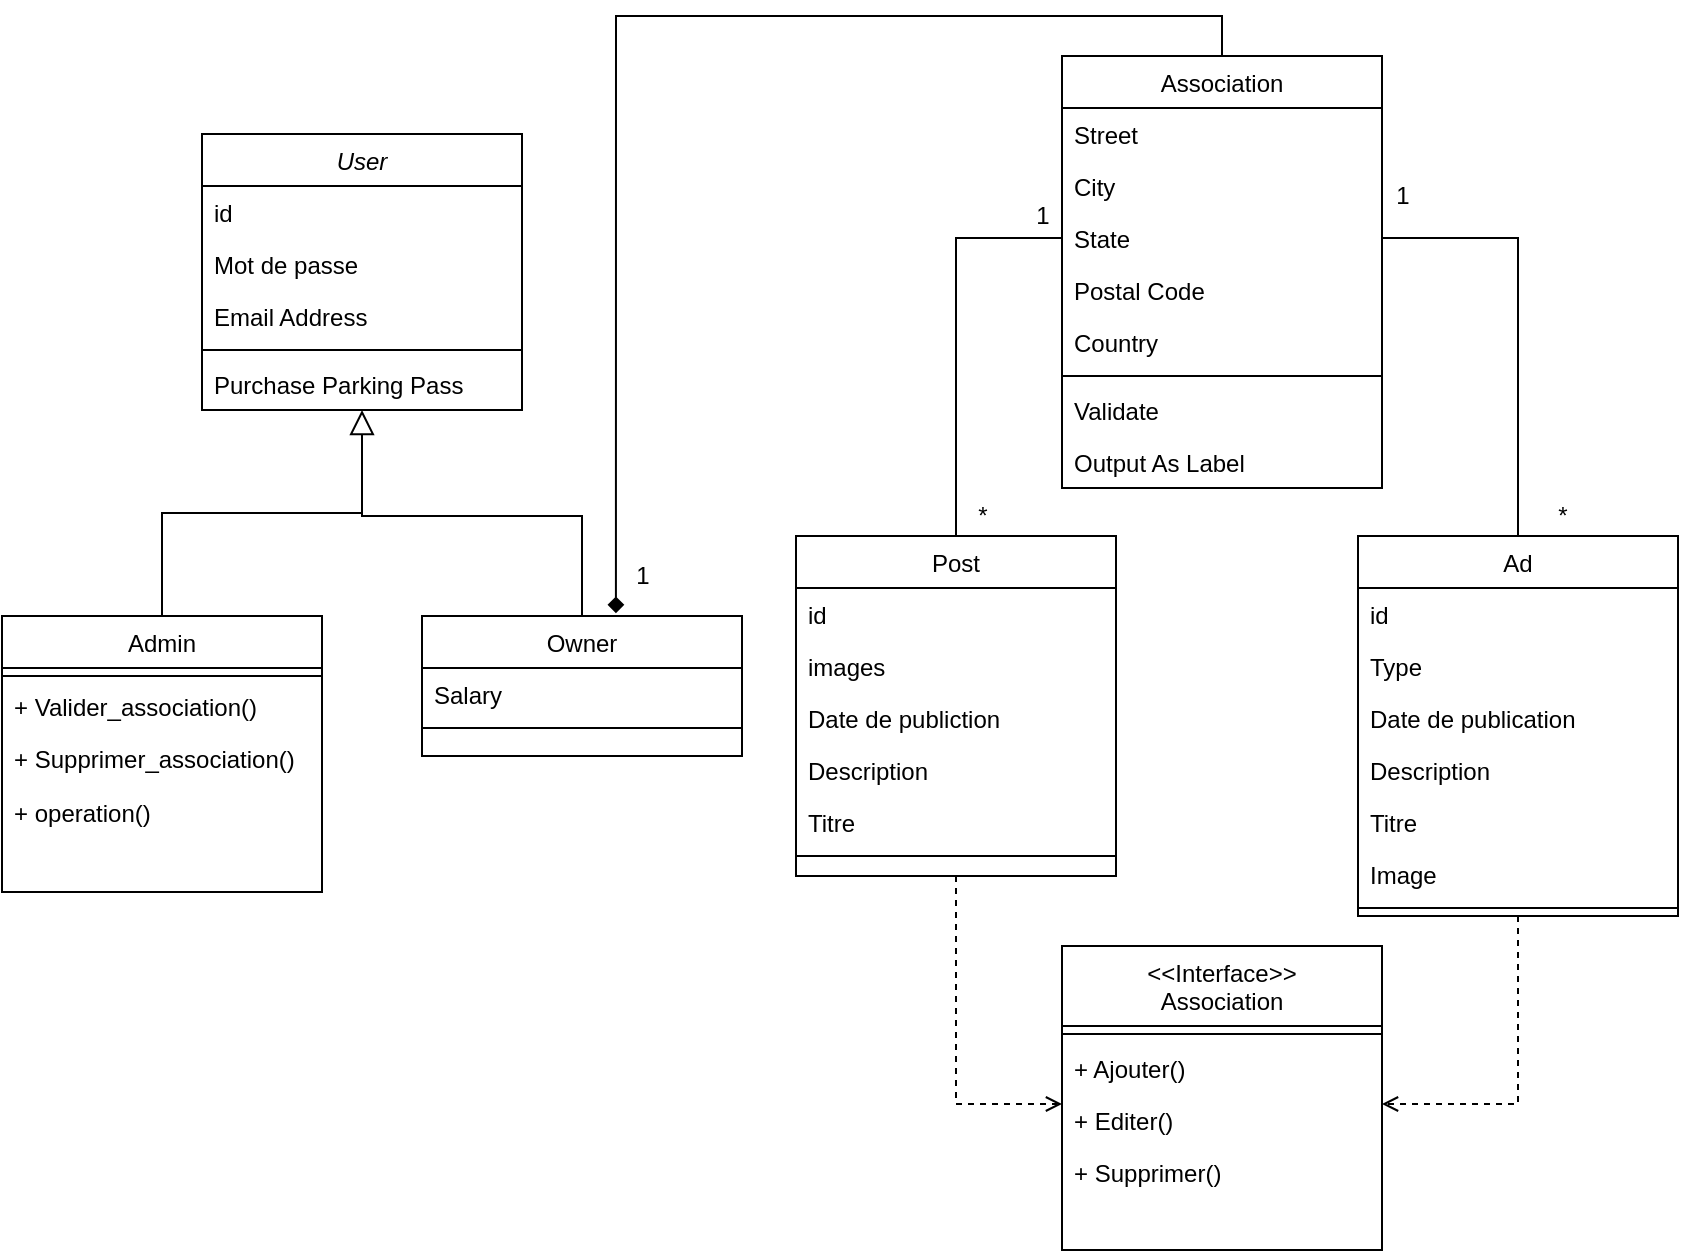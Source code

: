 <mxfile version="19.0.3" type="github">
  <diagram id="C5RBs43oDa-KdzZeNtuy" name="Page-1">
    <mxGraphModel dx="978" dy="626" grid="1" gridSize="10" guides="1" tooltips="1" connect="1" arrows="1" fold="1" page="1" pageScale="1" pageWidth="827" pageHeight="1169" math="0" shadow="0">
      <root>
        <mxCell id="WIyWlLk6GJQsqaUBKTNV-0" />
        <mxCell id="WIyWlLk6GJQsqaUBKTNV-1" parent="WIyWlLk6GJQsqaUBKTNV-0" />
        <mxCell id="zkfFHV4jXpPFQw0GAbJ--6" value="Admin" style="swimlane;fontStyle=0;align=center;verticalAlign=top;childLayout=stackLayout;horizontal=1;startSize=26;horizontalStack=0;resizeParent=1;resizeLast=0;collapsible=1;marginBottom=0;rounded=0;shadow=0;strokeWidth=1;" parent="WIyWlLk6GJQsqaUBKTNV-1" vertex="1">
          <mxGeometry x="120" y="360" width="160" height="138" as="geometry">
            <mxRectangle x="130" y="380" width="160" height="26" as="alternateBounds" />
          </mxGeometry>
        </mxCell>
        <mxCell id="zkfFHV4jXpPFQw0GAbJ--9" value="" style="line;html=1;strokeWidth=1;align=left;verticalAlign=middle;spacingTop=-1;spacingLeft=3;spacingRight=3;rotatable=0;labelPosition=right;points=[];portConstraint=eastwest;" parent="zkfFHV4jXpPFQw0GAbJ--6" vertex="1">
          <mxGeometry y="26" width="160" height="8" as="geometry" />
        </mxCell>
        <mxCell id="KEjHeYTwMcfogDf16ijO-74" style="edgeStyle=orthogonalEdgeStyle;rounded=0;orthogonalLoop=1;jettySize=auto;html=1;startArrow=none;startFill=0;endArrow=none;endFill=0;" edge="1" parent="WIyWlLk6GJQsqaUBKTNV-1" source="zkfFHV4jXpPFQw0GAbJ--13">
          <mxGeometry relative="1" as="geometry">
            <mxPoint x="300" y="270" as="targetPoint" />
            <Array as="points">
              <mxPoint x="410" y="310" />
              <mxPoint x="300" y="310" />
            </Array>
          </mxGeometry>
        </mxCell>
        <mxCell id="zkfFHV4jXpPFQw0GAbJ--13" value="Owner" style="swimlane;fontStyle=0;align=center;verticalAlign=top;childLayout=stackLayout;horizontal=1;startSize=26;horizontalStack=0;resizeParent=1;resizeLast=0;collapsible=1;marginBottom=0;rounded=0;shadow=0;strokeWidth=1;" parent="WIyWlLk6GJQsqaUBKTNV-1" vertex="1">
          <mxGeometry x="330" y="360" width="160" height="70" as="geometry">
            <mxRectangle x="340" y="380" width="170" height="26" as="alternateBounds" />
          </mxGeometry>
        </mxCell>
        <mxCell id="zkfFHV4jXpPFQw0GAbJ--14" value="Salary" style="text;align=left;verticalAlign=top;spacingLeft=4;spacingRight=4;overflow=hidden;rotatable=0;points=[[0,0.5],[1,0.5]];portConstraint=eastwest;" parent="zkfFHV4jXpPFQw0GAbJ--13" vertex="1">
          <mxGeometry y="26" width="160" height="26" as="geometry" />
        </mxCell>
        <mxCell id="zkfFHV4jXpPFQw0GAbJ--15" value="" style="line;html=1;strokeWidth=1;align=left;verticalAlign=middle;spacingTop=-1;spacingLeft=3;spacingRight=3;rotatable=0;labelPosition=right;points=[];portConstraint=eastwest;" parent="zkfFHV4jXpPFQw0GAbJ--13" vertex="1">
          <mxGeometry y="52" width="160" height="8" as="geometry" />
        </mxCell>
        <mxCell id="KEjHeYTwMcfogDf16ijO-29" value="User" style="swimlane;fontStyle=2;align=center;verticalAlign=top;childLayout=stackLayout;horizontal=1;startSize=26;horizontalStack=0;resizeParent=1;resizeLast=0;collapsible=1;marginBottom=0;rounded=0;shadow=0;strokeWidth=1;" vertex="1" parent="WIyWlLk6GJQsqaUBKTNV-1">
          <mxGeometry x="220" y="119" width="160" height="138" as="geometry">
            <mxRectangle x="230" y="140" width="160" height="26" as="alternateBounds" />
          </mxGeometry>
        </mxCell>
        <mxCell id="KEjHeYTwMcfogDf16ijO-30" value="id" style="text;align=left;verticalAlign=top;spacingLeft=4;spacingRight=4;overflow=hidden;rotatable=0;points=[[0,0.5],[1,0.5]];portConstraint=eastwest;" vertex="1" parent="KEjHeYTwMcfogDf16ijO-29">
          <mxGeometry y="26" width="160" height="26" as="geometry" />
        </mxCell>
        <mxCell id="KEjHeYTwMcfogDf16ijO-31" value="Mot de passe" style="text;align=left;verticalAlign=top;spacingLeft=4;spacingRight=4;overflow=hidden;rotatable=0;points=[[0,0.5],[1,0.5]];portConstraint=eastwest;rounded=0;shadow=0;html=0;" vertex="1" parent="KEjHeYTwMcfogDf16ijO-29">
          <mxGeometry y="52" width="160" height="26" as="geometry" />
        </mxCell>
        <mxCell id="KEjHeYTwMcfogDf16ijO-32" value="Email Address" style="text;align=left;verticalAlign=top;spacingLeft=4;spacingRight=4;overflow=hidden;rotatable=0;points=[[0,0.5],[1,0.5]];portConstraint=eastwest;rounded=0;shadow=0;html=0;" vertex="1" parent="KEjHeYTwMcfogDf16ijO-29">
          <mxGeometry y="78" width="160" height="26" as="geometry" />
        </mxCell>
        <mxCell id="KEjHeYTwMcfogDf16ijO-33" value="" style="line;html=1;strokeWidth=1;align=left;verticalAlign=middle;spacingTop=-1;spacingLeft=3;spacingRight=3;rotatable=0;labelPosition=right;points=[];portConstraint=eastwest;" vertex="1" parent="KEjHeYTwMcfogDf16ijO-29">
          <mxGeometry y="104" width="160" height="8" as="geometry" />
        </mxCell>
        <mxCell id="KEjHeYTwMcfogDf16ijO-34" value="Purchase Parking Pass" style="text;align=left;verticalAlign=top;spacingLeft=4;spacingRight=4;overflow=hidden;rotatable=0;points=[[0,0.5],[1,0.5]];portConstraint=eastwest;" vertex="1" parent="KEjHeYTwMcfogDf16ijO-29">
          <mxGeometry y="112" width="160" height="26" as="geometry" />
        </mxCell>
        <mxCell id="KEjHeYTwMcfogDf16ijO-35" value="Admin" style="swimlane;fontStyle=0;align=center;verticalAlign=top;childLayout=stackLayout;horizontal=1;startSize=26;horizontalStack=0;resizeParent=1;resizeLast=0;collapsible=1;marginBottom=0;rounded=0;shadow=0;strokeWidth=1;" vertex="1" parent="WIyWlLk6GJQsqaUBKTNV-1">
          <mxGeometry x="120" y="360" width="160" height="138" as="geometry">
            <mxRectangle x="130" y="380" width="160" height="26" as="alternateBounds" />
          </mxGeometry>
        </mxCell>
        <mxCell id="KEjHeYTwMcfogDf16ijO-41" value="" style="endArrow=block;endSize=10;endFill=0;shadow=0;strokeWidth=1;rounded=0;edgeStyle=elbowEdgeStyle;elbow=vertical;" edge="1" parent="WIyWlLk6GJQsqaUBKTNV-1" source="KEjHeYTwMcfogDf16ijO-35" target="KEjHeYTwMcfogDf16ijO-29">
          <mxGeometry width="160" relative="1" as="geometry">
            <mxPoint x="200" y="203" as="sourcePoint" />
            <mxPoint x="200" y="203" as="targetPoint" />
          </mxGeometry>
        </mxCell>
        <mxCell id="KEjHeYTwMcfogDf16ijO-77" style="edgeStyle=orthogonalEdgeStyle;rounded=0;orthogonalLoop=1;jettySize=auto;html=1;entryX=0.606;entryY=-0.02;entryDx=0;entryDy=0;entryPerimeter=0;startArrow=none;startFill=0;endArrow=diamond;endFill=1;exitX=0.5;exitY=0;exitDx=0;exitDy=0;" edge="1" parent="WIyWlLk6GJQsqaUBKTNV-1" source="KEjHeYTwMcfogDf16ijO-42" target="zkfFHV4jXpPFQw0GAbJ--13">
          <mxGeometry relative="1" as="geometry" />
        </mxCell>
        <mxCell id="KEjHeYTwMcfogDf16ijO-42" value="Association" style="swimlane;fontStyle=0;align=center;verticalAlign=top;childLayout=stackLayout;horizontal=1;startSize=26;horizontalStack=0;resizeParent=1;resizeLast=0;collapsible=1;marginBottom=0;rounded=0;shadow=0;strokeWidth=1;" vertex="1" parent="WIyWlLk6GJQsqaUBKTNV-1">
          <mxGeometry x="650" y="80" width="160" height="216" as="geometry">
            <mxRectangle x="550" y="140" width="160" height="26" as="alternateBounds" />
          </mxGeometry>
        </mxCell>
        <mxCell id="KEjHeYTwMcfogDf16ijO-43" value="Street" style="text;align=left;verticalAlign=top;spacingLeft=4;spacingRight=4;overflow=hidden;rotatable=0;points=[[0,0.5],[1,0.5]];portConstraint=eastwest;" vertex="1" parent="KEjHeYTwMcfogDf16ijO-42">
          <mxGeometry y="26" width="160" height="26" as="geometry" />
        </mxCell>
        <mxCell id="KEjHeYTwMcfogDf16ijO-44" value="City" style="text;align=left;verticalAlign=top;spacingLeft=4;spacingRight=4;overflow=hidden;rotatable=0;points=[[0,0.5],[1,0.5]];portConstraint=eastwest;rounded=0;shadow=0;html=0;" vertex="1" parent="KEjHeYTwMcfogDf16ijO-42">
          <mxGeometry y="52" width="160" height="26" as="geometry" />
        </mxCell>
        <mxCell id="KEjHeYTwMcfogDf16ijO-45" value="State" style="text;align=left;verticalAlign=top;spacingLeft=4;spacingRight=4;overflow=hidden;rotatable=0;points=[[0,0.5],[1,0.5]];portConstraint=eastwest;rounded=0;shadow=0;html=0;" vertex="1" parent="KEjHeYTwMcfogDf16ijO-42">
          <mxGeometry y="78" width="160" height="26" as="geometry" />
        </mxCell>
        <mxCell id="KEjHeYTwMcfogDf16ijO-46" value="Postal Code" style="text;align=left;verticalAlign=top;spacingLeft=4;spacingRight=4;overflow=hidden;rotatable=0;points=[[0,0.5],[1,0.5]];portConstraint=eastwest;rounded=0;shadow=0;html=0;" vertex="1" parent="KEjHeYTwMcfogDf16ijO-42">
          <mxGeometry y="104" width="160" height="26" as="geometry" />
        </mxCell>
        <mxCell id="KEjHeYTwMcfogDf16ijO-47" value="Country" style="text;align=left;verticalAlign=top;spacingLeft=4;spacingRight=4;overflow=hidden;rotatable=0;points=[[0,0.5],[1,0.5]];portConstraint=eastwest;rounded=0;shadow=0;html=0;" vertex="1" parent="KEjHeYTwMcfogDf16ijO-42">
          <mxGeometry y="130" width="160" height="26" as="geometry" />
        </mxCell>
        <mxCell id="KEjHeYTwMcfogDf16ijO-48" value="" style="line;html=1;strokeWidth=1;align=left;verticalAlign=middle;spacingTop=-1;spacingLeft=3;spacingRight=3;rotatable=0;labelPosition=right;points=[];portConstraint=eastwest;" vertex="1" parent="KEjHeYTwMcfogDf16ijO-42">
          <mxGeometry y="156" width="160" height="8" as="geometry" />
        </mxCell>
        <mxCell id="KEjHeYTwMcfogDf16ijO-49" value="Validate" style="text;align=left;verticalAlign=top;spacingLeft=4;spacingRight=4;overflow=hidden;rotatable=0;points=[[0,0.5],[1,0.5]];portConstraint=eastwest;" vertex="1" parent="KEjHeYTwMcfogDf16ijO-42">
          <mxGeometry y="164" width="160" height="26" as="geometry" />
        </mxCell>
        <mxCell id="KEjHeYTwMcfogDf16ijO-50" value="Output As Label" style="text;align=left;verticalAlign=top;spacingLeft=4;spacingRight=4;overflow=hidden;rotatable=0;points=[[0,0.5],[1,0.5]];portConstraint=eastwest;" vertex="1" parent="KEjHeYTwMcfogDf16ijO-42">
          <mxGeometry y="190" width="160" height="26" as="geometry" />
        </mxCell>
        <mxCell id="KEjHeYTwMcfogDf16ijO-51" value="1" style="text;html=1;align=center;verticalAlign=middle;resizable=0;points=[];autosize=1;strokeColor=none;fillColor=none;" vertex="1" parent="WIyWlLk6GJQsqaUBKTNV-1">
          <mxGeometry x="430" y="330" width="20" height="20" as="geometry" />
        </mxCell>
        <mxCell id="KEjHeYTwMcfogDf16ijO-52" style="edgeStyle=orthogonalEdgeStyle;rounded=0;orthogonalLoop=1;jettySize=auto;html=1;entryX=0;entryY=0.5;entryDx=0;entryDy=0;dashed=1;startArrow=none;startFill=0;endArrow=open;endFill=0;" edge="1" parent="WIyWlLk6GJQsqaUBKTNV-1" source="KEjHeYTwMcfogDf16ijO-54">
          <mxGeometry relative="1" as="geometry">
            <mxPoint x="650" y="604" as="targetPoint" />
            <Array as="points">
              <mxPoint x="597" y="604" />
            </Array>
          </mxGeometry>
        </mxCell>
        <mxCell id="KEjHeYTwMcfogDf16ijO-53" style="edgeStyle=orthogonalEdgeStyle;rounded=0;orthogonalLoop=1;jettySize=auto;html=1;entryX=0;entryY=0.5;entryDx=0;entryDy=0;startArrow=none;startFill=0;endArrow=none;endFill=0;" edge="1" parent="WIyWlLk6GJQsqaUBKTNV-1" source="KEjHeYTwMcfogDf16ijO-54" target="KEjHeYTwMcfogDf16ijO-45">
          <mxGeometry relative="1" as="geometry" />
        </mxCell>
        <mxCell id="KEjHeYTwMcfogDf16ijO-54" value="Post" style="swimlane;fontStyle=0;align=center;verticalAlign=top;childLayout=stackLayout;horizontal=1;startSize=26;horizontalStack=0;resizeParent=1;resizeLast=0;collapsible=1;marginBottom=0;rounded=0;shadow=0;strokeWidth=1;" vertex="1" parent="WIyWlLk6GJQsqaUBKTNV-1">
          <mxGeometry x="517" y="320" width="160" height="170" as="geometry">
            <mxRectangle x="130" y="380" width="160" height="26" as="alternateBounds" />
          </mxGeometry>
        </mxCell>
        <mxCell id="KEjHeYTwMcfogDf16ijO-55" value="id" style="text;align=left;verticalAlign=top;spacingLeft=4;spacingRight=4;overflow=hidden;rotatable=0;points=[[0,0.5],[1,0.5]];portConstraint=eastwest;" vertex="1" parent="KEjHeYTwMcfogDf16ijO-54">
          <mxGeometry y="26" width="160" height="26" as="geometry" />
        </mxCell>
        <mxCell id="KEjHeYTwMcfogDf16ijO-56" value="images" style="text;align=left;verticalAlign=top;spacingLeft=4;spacingRight=4;overflow=hidden;rotatable=0;points=[[0,0.5],[1,0.5]];portConstraint=eastwest;rounded=0;shadow=0;html=0;" vertex="1" parent="KEjHeYTwMcfogDf16ijO-54">
          <mxGeometry y="52" width="160" height="26" as="geometry" />
        </mxCell>
        <mxCell id="KEjHeYTwMcfogDf16ijO-85" value="Date de publiction" style="text;align=left;verticalAlign=top;spacingLeft=4;spacingRight=4;overflow=hidden;rotatable=0;points=[[0,0.5],[1,0.5]];portConstraint=eastwest;rounded=0;shadow=0;html=0;" vertex="1" parent="KEjHeYTwMcfogDf16ijO-54">
          <mxGeometry y="78" width="160" height="26" as="geometry" />
        </mxCell>
        <mxCell id="KEjHeYTwMcfogDf16ijO-86" value="Description" style="text;align=left;verticalAlign=top;spacingLeft=4;spacingRight=4;overflow=hidden;rotatable=0;points=[[0,0.5],[1,0.5]];portConstraint=eastwest;rounded=0;shadow=0;html=0;" vertex="1" parent="KEjHeYTwMcfogDf16ijO-54">
          <mxGeometry y="104" width="160" height="26" as="geometry" />
        </mxCell>
        <mxCell id="KEjHeYTwMcfogDf16ijO-87" value="Titre" style="text;align=left;verticalAlign=top;spacingLeft=4;spacingRight=4;overflow=hidden;rotatable=0;points=[[0,0.5],[1,0.5]];portConstraint=eastwest;rounded=0;shadow=0;html=0;" vertex="1" parent="KEjHeYTwMcfogDf16ijO-54">
          <mxGeometry y="130" width="160" height="26" as="geometry" />
        </mxCell>
        <mxCell id="KEjHeYTwMcfogDf16ijO-57" value="" style="line;html=1;strokeWidth=1;align=left;verticalAlign=middle;spacingTop=-1;spacingLeft=3;spacingRight=3;rotatable=0;labelPosition=right;points=[];portConstraint=eastwest;" vertex="1" parent="KEjHeYTwMcfogDf16ijO-54">
          <mxGeometry y="156" width="160" height="8" as="geometry" />
        </mxCell>
        <mxCell id="KEjHeYTwMcfogDf16ijO-60" style="edgeStyle=orthogonalEdgeStyle;rounded=0;orthogonalLoop=1;jettySize=auto;html=1;entryX=1;entryY=0.5;entryDx=0;entryDy=0;dashed=1;startArrow=none;startFill=0;endArrow=open;endFill=0;" edge="1" parent="WIyWlLk6GJQsqaUBKTNV-1" source="KEjHeYTwMcfogDf16ijO-62">
          <mxGeometry relative="1" as="geometry">
            <mxPoint x="810" y="604" as="targetPoint" />
            <Array as="points">
              <mxPoint x="878" y="604" />
            </Array>
          </mxGeometry>
        </mxCell>
        <mxCell id="KEjHeYTwMcfogDf16ijO-61" style="edgeStyle=orthogonalEdgeStyle;rounded=0;orthogonalLoop=1;jettySize=auto;html=1;entryX=1;entryY=0.5;entryDx=0;entryDy=0;startArrow=none;startFill=0;endArrow=none;endFill=0;" edge="1" parent="WIyWlLk6GJQsqaUBKTNV-1" source="KEjHeYTwMcfogDf16ijO-62" target="KEjHeYTwMcfogDf16ijO-45">
          <mxGeometry relative="1" as="geometry" />
        </mxCell>
        <mxCell id="KEjHeYTwMcfogDf16ijO-62" value="Ad" style="swimlane;fontStyle=0;align=center;verticalAlign=top;childLayout=stackLayout;horizontal=1;startSize=26;horizontalStack=0;resizeParent=1;resizeLast=0;collapsible=1;marginBottom=0;rounded=0;shadow=0;strokeWidth=1;" vertex="1" parent="WIyWlLk6GJQsqaUBKTNV-1">
          <mxGeometry x="798" y="320" width="160" height="190" as="geometry">
            <mxRectangle x="130" y="380" width="160" height="26" as="alternateBounds" />
          </mxGeometry>
        </mxCell>
        <mxCell id="KEjHeYTwMcfogDf16ijO-63" value="id" style="text;align=left;verticalAlign=top;spacingLeft=4;spacingRight=4;overflow=hidden;rotatable=0;points=[[0,0.5],[1,0.5]];portConstraint=eastwest;" vertex="1" parent="KEjHeYTwMcfogDf16ijO-62">
          <mxGeometry y="26" width="160" height="26" as="geometry" />
        </mxCell>
        <mxCell id="KEjHeYTwMcfogDf16ijO-64" value="Type" style="text;align=left;verticalAlign=top;spacingLeft=4;spacingRight=4;overflow=hidden;rotatable=0;points=[[0,0.5],[1,0.5]];portConstraint=eastwest;rounded=0;shadow=0;html=0;" vertex="1" parent="KEjHeYTwMcfogDf16ijO-62">
          <mxGeometry y="52" width="160" height="26" as="geometry" />
        </mxCell>
        <mxCell id="KEjHeYTwMcfogDf16ijO-88" value="Date de publication" style="text;align=left;verticalAlign=top;spacingLeft=4;spacingRight=4;overflow=hidden;rotatable=0;points=[[0,0.5],[1,0.5]];portConstraint=eastwest;rounded=0;shadow=0;html=0;" vertex="1" parent="KEjHeYTwMcfogDf16ijO-62">
          <mxGeometry y="78" width="160" height="26" as="geometry" />
        </mxCell>
        <mxCell id="KEjHeYTwMcfogDf16ijO-89" value="Description" style="text;align=left;verticalAlign=top;spacingLeft=4;spacingRight=4;overflow=hidden;rotatable=0;points=[[0,0.5],[1,0.5]];portConstraint=eastwest;rounded=0;shadow=0;html=0;" vertex="1" parent="KEjHeYTwMcfogDf16ijO-62">
          <mxGeometry y="104" width="160" height="26" as="geometry" />
        </mxCell>
        <mxCell id="KEjHeYTwMcfogDf16ijO-90" value="Titre" style="text;align=left;verticalAlign=top;spacingLeft=4;spacingRight=4;overflow=hidden;rotatable=0;points=[[0,0.5],[1,0.5]];portConstraint=eastwest;rounded=0;shadow=0;html=0;" vertex="1" parent="KEjHeYTwMcfogDf16ijO-62">
          <mxGeometry y="130" width="160" height="26" as="geometry" />
        </mxCell>
        <mxCell id="KEjHeYTwMcfogDf16ijO-91" value="Image" style="text;align=left;verticalAlign=top;spacingLeft=4;spacingRight=4;overflow=hidden;rotatable=0;points=[[0,0.5],[1,0.5]];portConstraint=eastwest;rounded=0;shadow=0;html=0;" vertex="1" parent="KEjHeYTwMcfogDf16ijO-62">
          <mxGeometry y="156" width="160" height="26" as="geometry" />
        </mxCell>
        <mxCell id="KEjHeYTwMcfogDf16ijO-65" value="" style="line;html=1;strokeWidth=1;align=left;verticalAlign=middle;spacingTop=-1;spacingLeft=3;spacingRight=3;rotatable=0;labelPosition=right;points=[];portConstraint=eastwest;" vertex="1" parent="KEjHeYTwMcfogDf16ijO-62">
          <mxGeometry y="182" width="160" height="8" as="geometry" />
        </mxCell>
        <mxCell id="KEjHeYTwMcfogDf16ijO-68" value="&lt;&lt;Interface&gt;&gt;&#xa;Association" style="swimlane;fontStyle=0;align=center;verticalAlign=top;childLayout=stackLayout;horizontal=1;startSize=40;horizontalStack=0;resizeParent=1;resizeLast=0;collapsible=1;marginBottom=0;rounded=0;shadow=0;strokeWidth=1;" vertex="1" parent="WIyWlLk6GJQsqaUBKTNV-1">
          <mxGeometry x="650" y="525" width="160" height="152" as="geometry">
            <mxRectangle x="130" y="380" width="160" height="26" as="alternateBounds" />
          </mxGeometry>
        </mxCell>
        <mxCell id="KEjHeYTwMcfogDf16ijO-71" value="" style="line;html=1;strokeWidth=1;align=left;verticalAlign=middle;spacingTop=-1;spacingLeft=3;spacingRight=3;rotatable=0;labelPosition=right;points=[];portConstraint=eastwest;" vertex="1" parent="KEjHeYTwMcfogDf16ijO-68">
          <mxGeometry y="40" width="160" height="8" as="geometry" />
        </mxCell>
        <mxCell id="KEjHeYTwMcfogDf16ijO-72" value="+ Ajouter()" style="text;align=left;verticalAlign=top;spacingLeft=4;spacingRight=4;overflow=hidden;rotatable=0;points=[[0,0.5],[1,0.5]];portConstraint=eastwest;fontStyle=0" vertex="1" parent="KEjHeYTwMcfogDf16ijO-68">
          <mxGeometry y="48" width="160" height="26" as="geometry" />
        </mxCell>
        <mxCell id="KEjHeYTwMcfogDf16ijO-73" value="+ Editer()" style="text;align=left;verticalAlign=top;spacingLeft=4;spacingRight=4;overflow=hidden;rotatable=0;points=[[0,0.5],[1,0.5]];portConstraint=eastwest;" vertex="1" parent="KEjHeYTwMcfogDf16ijO-68">
          <mxGeometry y="74" width="160" height="26" as="geometry" />
        </mxCell>
        <mxCell id="KEjHeYTwMcfogDf16ijO-92" value="+ Supprimer()" style="text;align=left;verticalAlign=top;spacingLeft=4;spacingRight=4;overflow=hidden;rotatable=0;points=[[0,0.5],[1,0.5]];portConstraint=eastwest;" vertex="1" parent="KEjHeYTwMcfogDf16ijO-68">
          <mxGeometry y="100" width="160" height="26" as="geometry" />
        </mxCell>
        <mxCell id="KEjHeYTwMcfogDf16ijO-78" value="1" style="text;html=1;align=center;verticalAlign=middle;resizable=0;points=[];autosize=1;strokeColor=none;fillColor=none;" vertex="1" parent="WIyWlLk6GJQsqaUBKTNV-1">
          <mxGeometry x="630" y="150" width="20" height="20" as="geometry" />
        </mxCell>
        <mxCell id="KEjHeYTwMcfogDf16ijO-79" value="*" style="text;html=1;align=center;verticalAlign=middle;resizable=0;points=[];autosize=1;strokeColor=none;fillColor=none;" vertex="1" parent="WIyWlLk6GJQsqaUBKTNV-1">
          <mxGeometry x="600" y="300" width="20" height="20" as="geometry" />
        </mxCell>
        <mxCell id="KEjHeYTwMcfogDf16ijO-80" value="*" style="text;html=1;align=center;verticalAlign=middle;resizable=0;points=[];autosize=1;strokeColor=none;fillColor=none;" vertex="1" parent="WIyWlLk6GJQsqaUBKTNV-1">
          <mxGeometry x="890" y="300" width="20" height="20" as="geometry" />
        </mxCell>
        <mxCell id="KEjHeYTwMcfogDf16ijO-81" value="1" style="text;html=1;align=center;verticalAlign=middle;resizable=0;points=[];autosize=1;strokeColor=none;fillColor=none;" vertex="1" parent="WIyWlLk6GJQsqaUBKTNV-1">
          <mxGeometry x="810" y="140" width="20" height="20" as="geometry" />
        </mxCell>
        <mxCell id="KEjHeYTwMcfogDf16ijO-82" value="+ Valider_association()" style="text;align=left;verticalAlign=top;spacingLeft=4;spacingRight=4;overflow=hidden;rotatable=0;points=[[0,0.5],[1,0.5]];portConstraint=eastwest;" vertex="1" parent="WIyWlLk6GJQsqaUBKTNV-1">
          <mxGeometry x="120" y="392" width="160" height="26" as="geometry" />
        </mxCell>
        <mxCell id="KEjHeYTwMcfogDf16ijO-83" value="+ Supprimer_association()" style="text;align=left;verticalAlign=top;spacingLeft=4;spacingRight=4;overflow=hidden;rotatable=0;points=[[0,0.5],[1,0.5]];portConstraint=eastwest;" vertex="1" parent="WIyWlLk6GJQsqaUBKTNV-1">
          <mxGeometry x="120" y="418" width="160" height="26" as="geometry" />
        </mxCell>
        <mxCell id="KEjHeYTwMcfogDf16ijO-84" value="+ operation()" style="text;align=left;verticalAlign=top;spacingLeft=4;spacingRight=4;overflow=hidden;rotatable=0;points=[[0,0.5],[1,0.5]];portConstraint=eastwest;" vertex="1" parent="WIyWlLk6GJQsqaUBKTNV-1">
          <mxGeometry x="120" y="445" width="160" height="26" as="geometry" />
        </mxCell>
      </root>
    </mxGraphModel>
  </diagram>
</mxfile>
